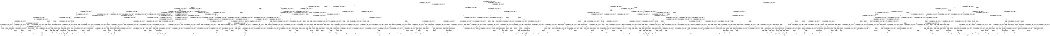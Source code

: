 digraph BCG {
size = "7, 10.5";
center = TRUE;
node [shape = circle];
0 [peripheries = 2];
0 -> 1 [label = "EX !0 !ATOMIC_EXCH_BRANCH (1, +1, TRUE, +0, 2, TRUE) !{0}"];
0 -> 2 [label = "EX !2 !ATOMIC_EXCH_BRANCH (1, +0, TRUE, +0, 1, TRUE) !{0}"];
0 -> 3 [label = "EX !1 !ATOMIC_EXCH_BRANCH (1, +1, TRUE, +0, 3, TRUE) !{0}"];
0 -> 4 [label = "EX !0 !ATOMIC_EXCH_BRANCH (1, +1, TRUE, +0, 2, TRUE) !{0}"];
1 -> 5 [label = "EX !2 !ATOMIC_EXCH_BRANCH (1, +0, TRUE, +0, 1, FALSE) !{0}"];
1 -> 6 [label = "EX !1 !ATOMIC_EXCH_BRANCH (1, +1, TRUE, +0, 3, FALSE) !{0}"];
1 -> 7 [label = "TERMINATE !0"];
2 -> 2 [label = "EX !2 !ATOMIC_EXCH_BRANCH (1, +0, TRUE, +0, 1, TRUE) !{0, 2}"];
2 -> 8 [label = "EX !0 !ATOMIC_EXCH_BRANCH (1, +1, TRUE, +0, 2, TRUE) !{0, 2}"];
2 -> 9 [label = "EX !1 !ATOMIC_EXCH_BRANCH (1, +1, TRUE, +0, 3, TRUE) !{0, 2}"];
2 -> 10 [label = "EX !0 !ATOMIC_EXCH_BRANCH (1, +1, TRUE, +0, 2, TRUE) !{0, 2}"];
3 -> 11 [label = "EX !0 !ATOMIC_EXCH_BRANCH (1, +1, TRUE, +0, 2, FALSE) !{0, 1}"];
3 -> 12 [label = "EX !2 !ATOMIC_EXCH_BRANCH (1, +0, TRUE, +0, 1, FALSE) !{0, 1}"];
3 -> 13 [label = "TERMINATE !1"];
3 -> 14 [label = "EX !0 !ATOMIC_EXCH_BRANCH (1, +1, TRUE, +0, 2, FALSE) !{0, 1}"];
4 -> 15 [label = "EX !2 !ATOMIC_EXCH_BRANCH (1, +0, TRUE, +0, 1, FALSE) !{0}"];
4 -> 16 [label = "EX !1 !ATOMIC_EXCH_BRANCH (1, +1, TRUE, +0, 3, FALSE) !{0}"];
4 -> 17 [label = "TERMINATE !0"];
5 -> 18 [label = "EX !1 !ATOMIC_EXCH_BRANCH (1, +1, TRUE, +0, 3, TRUE) !{0, 2}"];
5 -> 19 [label = "TERMINATE !0"];
5 -> 20 [label = "TERMINATE !2"];
6 -> 21 [label = "EX !1 !ATOMIC_EXCH_BRANCH (1, +0, TRUE, +1, 1, TRUE) !{0, 1}"];
6 -> 22 [label = "EX !2 !ATOMIC_EXCH_BRANCH (1, +0, TRUE, +0, 1, FALSE) !{0, 1}"];
6 -> 23 [label = "TERMINATE !0"];
7 -> 24 [label = "EX !1 !ATOMIC_EXCH_BRANCH (1, +1, TRUE, +0, 3, FALSE) !{1}"];
7 -> 25 [label = "EX !2 !ATOMIC_EXCH_BRANCH (1, +0, TRUE, +0, 1, FALSE) !{1}"];
7 -> 26 [label = "EX !1 !ATOMIC_EXCH_BRANCH (1, +1, TRUE, +0, 3, FALSE) !{1}"];
8 -> 5 [label = "EX !2 !ATOMIC_EXCH_BRANCH (1, +0, TRUE, +0, 1, FALSE) !{0, 2}"];
8 -> 27 [label = "EX !1 !ATOMIC_EXCH_BRANCH (1, +1, TRUE, +0, 3, FALSE) !{0, 2}"];
8 -> 28 [label = "TERMINATE !0"];
9 -> 12 [label = "EX !2 !ATOMIC_EXCH_BRANCH (1, +0, TRUE, +0, 1, FALSE) !{0, 1, 2}"];
9 -> 29 [label = "EX !0 !ATOMIC_EXCH_BRANCH (1, +1, TRUE, +0, 2, FALSE) !{0, 1, 2}"];
9 -> 30 [label = "TERMINATE !1"];
9 -> 31 [label = "EX !0 !ATOMIC_EXCH_BRANCH (1, +1, TRUE, +0, 2, FALSE) !{0, 1, 2}"];
10 -> 32 [label = "EX !2 !ATOMIC_EXCH_BRANCH (1, +0, TRUE, +0, 1, FALSE) !{0, 2}"];
10 -> 33 [label = "EX !2 !ATOMIC_EXCH_BRANCH (1, +0, TRUE, +0, 1, FALSE) !{0, 2}"];
10 -> 34 [label = "EX !1 !ATOMIC_EXCH_BRANCH (1, +1, TRUE, +0, 3, FALSE) !{0, 2}"];
10 -> 35 [label = "TERMINATE !0"];
11 -> 36 [label = "EX !2 !ATOMIC_EXCH_BRANCH (1, +0, TRUE, +0, 1, FALSE) !{0, 1}"];
11 -> 37 [label = "TERMINATE !0"];
11 -> 38 [label = "TERMINATE !1"];
12 -> 18 [label = "EX !0 !ATOMIC_EXCH_BRANCH (1, +1, TRUE, +0, 2, TRUE) !{0, 1, 2}"];
12 -> 39 [label = "TERMINATE !2"];
12 -> 40 [label = "TERMINATE !1"];
12 -> 41 [label = "EX !0 !ATOMIC_EXCH_BRANCH (1, +1, TRUE, +0, 2, TRUE) !{0, 1, 2}"];
13 -> 42 [label = "EX !0 !ATOMIC_EXCH_BRANCH (1, +1, TRUE, +0, 2, FALSE) !{0}"];
13 -> 43 [label = "EX !2 !ATOMIC_EXCH_BRANCH (1, +0, TRUE, +0, 1, FALSE) !{0}"];
13 -> 44 [label = "EX !0 !ATOMIC_EXCH_BRANCH (1, +1, TRUE, +0, 2, FALSE) !{0}"];
14 -> 45 [label = "EX !2 !ATOMIC_EXCH_BRANCH (1, +0, TRUE, +0, 1, FALSE) !{0, 1}"];
14 -> 46 [label = "TERMINATE !0"];
14 -> 47 [label = "TERMINATE !1"];
15 -> 48 [label = "EX !1 !ATOMIC_EXCH_BRANCH (1, +1, TRUE, +0, 3, TRUE) !{0, 2}"];
15 -> 49 [label = "TERMINATE !0"];
15 -> 50 [label = "TERMINATE !2"];
16 -> 51 [label = "EX !1 !ATOMIC_EXCH_BRANCH (1, +0, TRUE, +1, 1, TRUE) !{0, 1}"];
16 -> 52 [label = "EX !2 !ATOMIC_EXCH_BRANCH (1, +0, TRUE, +0, 1, FALSE) !{0, 1}"];
16 -> 53 [label = "TERMINATE !0"];
17 -> 54 [label = "EX !1 !ATOMIC_EXCH_BRANCH (1, +1, TRUE, +0, 3, FALSE) !{1}"];
17 -> 55 [label = "EX !2 !ATOMIC_EXCH_BRANCH (1, +0, TRUE, +0, 1, FALSE) !{1}"];
18 -> 56 [label = "TERMINATE !0"];
18 -> 57 [label = "TERMINATE !2"];
18 -> 58 [label = "TERMINATE !1"];
19 -> 59 [label = "EX !1 !ATOMIC_EXCH_BRANCH (1, +1, TRUE, +0, 3, TRUE) !{1, 2}"];
19 -> 60 [label = "TERMINATE !2"];
19 -> 61 [label = "EX !1 !ATOMIC_EXCH_BRANCH (1, +1, TRUE, +0, 3, TRUE) !{1, 2}"];
20 -> 62 [label = "EX !1 !ATOMIC_EXCH_BRANCH (1, +1, TRUE, +0, 3, TRUE) !{0}"];
20 -> 63 [label = "TERMINATE !0"];
21 -> 64 [label = "EX !1 !ATOMIC_EXCH_BRANCH (1, +1, TRUE, +0, 3, TRUE) !{0, 1}"];
21 -> 65 [label = "EX !2 !ATOMIC_EXCH_BRANCH (1, +0, TRUE, +0, 1, TRUE) !{0, 1}"];
21 -> 66 [label = "TERMINATE !0"];
22 -> 67 [label = "EX !1 !ATOMIC_EXCH_BRANCH (1, +0, TRUE, +1, 1, FALSE) !{0, 1, 2}"];
22 -> 68 [label = "TERMINATE !0"];
22 -> 69 [label = "TERMINATE !2"];
23 -> 70 [label = "EX !1 !ATOMIC_EXCH_BRANCH (1, +0, TRUE, +1, 1, TRUE) !{1}"];
23 -> 71 [label = "EX !2 !ATOMIC_EXCH_BRANCH (1, +0, TRUE, +0, 1, FALSE) !{1}"];
23 -> 72 [label = "EX !1 !ATOMIC_EXCH_BRANCH (1, +0, TRUE, +1, 1, TRUE) !{1}"];
24 -> 70 [label = "EX !1 !ATOMIC_EXCH_BRANCH (1, +0, TRUE, +1, 1, TRUE) !{1}"];
24 -> 71 [label = "EX !2 !ATOMIC_EXCH_BRANCH (1, +0, TRUE, +0, 1, FALSE) !{1}"];
24 -> 72 [label = "EX !1 !ATOMIC_EXCH_BRANCH (1, +0, TRUE, +1, 1, TRUE) !{1}"];
25 -> 59 [label = "EX !1 !ATOMIC_EXCH_BRANCH (1, +1, TRUE, +0, 3, TRUE) !{1, 2}"];
25 -> 60 [label = "TERMINATE !2"];
25 -> 61 [label = "EX !1 !ATOMIC_EXCH_BRANCH (1, +1, TRUE, +0, 3, TRUE) !{1, 2}"];
26 -> 73 [label = "EX !2 !ATOMIC_EXCH_BRANCH (1, +0, TRUE, +0, 1, FALSE) !{1}"];
26 -> 72 [label = "EX !1 !ATOMIC_EXCH_BRANCH (1, +0, TRUE, +1, 1, TRUE) !{1}"];
27 -> 74 [label = "EX !1 !ATOMIC_EXCH_BRANCH (1, +0, TRUE, +1, 1, TRUE) !{0, 1, 2}"];
27 -> 22 [label = "EX !2 !ATOMIC_EXCH_BRANCH (1, +0, TRUE, +0, 1, FALSE) !{0, 1, 2}"];
27 -> 75 [label = "TERMINATE !0"];
28 -> 25 [label = "EX !2 !ATOMIC_EXCH_BRANCH (1, +0, TRUE, +0, 1, FALSE) !{1, 2}"];
28 -> 76 [label = "EX !1 !ATOMIC_EXCH_BRANCH (1, +1, TRUE, +0, 3, FALSE) !{1, 2}"];
28 -> 77 [label = "EX !1 !ATOMIC_EXCH_BRANCH (1, +1, TRUE, +0, 3, FALSE) !{1, 2}"];
29 -> 36 [label = "EX !2 !ATOMIC_EXCH_BRANCH (1, +0, TRUE, +0, 1, FALSE) !{0, 1, 2}"];
29 -> 78 [label = "TERMINATE !0"];
29 -> 79 [label = "TERMINATE !1"];
30 -> 43 [label = "EX !2 !ATOMIC_EXCH_BRANCH (1, +0, TRUE, +0, 1, FALSE) !{0, 2}"];
30 -> 80 [label = "EX !0 !ATOMIC_EXCH_BRANCH (1, +1, TRUE, +0, 2, FALSE) !{0, 2}"];
30 -> 81 [label = "EX !0 !ATOMIC_EXCH_BRANCH (1, +1, TRUE, +0, 2, FALSE) !{0, 2}"];
31 -> 82 [label = "EX !2 !ATOMIC_EXCH_BRANCH (1, +0, TRUE, +0, 1, FALSE) !{0, 1, 2}"];
31 -> 83 [label = "TERMINATE !0"];
31 -> 84 [label = "TERMINATE !1"];
32 -> 85 [label = "EX !1 !ATOMIC_EXCH_BRANCH (1, +1, TRUE, +0, 3, TRUE) !{0, 2}"];
32 -> 86 [label = "TERMINATE !0"];
32 -> 87 [label = "TERMINATE !2"];
33 -> 88 [label = "EX !1 !ATOMIC_EXCH_BRANCH (1, +1, TRUE, +0, 3, TRUE) !{0, 2}"];
33 -> 89 [label = "TERMINATE !0"];
33 -> 90 [label = "TERMINATE !2"];
34 -> 91 [label = "EX !1 !ATOMIC_EXCH_BRANCH (1, +0, TRUE, +1, 1, TRUE) !{0, 1, 2}"];
34 -> 92 [label = "EX !2 !ATOMIC_EXCH_BRANCH (1, +0, TRUE, +0, 1, FALSE) !{0, 1, 2}"];
34 -> 93 [label = "TERMINATE !0"];
35 -> 94 [label = "EX !2 !ATOMIC_EXCH_BRANCH (1, +0, TRUE, +0, 1, FALSE) !{1, 2}"];
35 -> 95 [label = "EX !1 !ATOMIC_EXCH_BRANCH (1, +1, TRUE, +0, 3, FALSE) !{1, 2}"];
36 -> 96 [label = "TERMINATE !0"];
36 -> 97 [label = "TERMINATE !2"];
36 -> 98 [label = "TERMINATE !1"];
37 -> 99 [label = "EX !2 !ATOMIC_EXCH_BRANCH (1, +0, TRUE, +0, 1, FALSE) !{1}"];
37 -> 100 [label = "TERMINATE !1"];
38 -> 101 [label = "EX !2 !ATOMIC_EXCH_BRANCH (1, +0, TRUE, +0, 1, FALSE) !{0}"];
38 -> 102 [label = "TERMINATE !0"];
39 -> 62 [label = "EX !0 !ATOMIC_EXCH_BRANCH (1, +1, TRUE, +0, 2, TRUE) !{0, 1}"];
39 -> 103 [label = "TERMINATE !1"];
39 -> 104 [label = "EX !0 !ATOMIC_EXCH_BRANCH (1, +1, TRUE, +0, 2, TRUE) !{0, 1}"];
40 -> 105 [label = "EX !0 !ATOMIC_EXCH_BRANCH (1, +1, TRUE, +0, 2, TRUE) !{0, 2}"];
40 -> 106 [label = "TERMINATE !2"];
40 -> 107 [label = "EX !0 !ATOMIC_EXCH_BRANCH (1, +1, TRUE, +0, 2, TRUE) !{0, 2}"];
41 -> 108 [label = "TERMINATE !0"];
41 -> 109 [label = "TERMINATE !2"];
41 -> 110 [label = "TERMINATE !1"];
42 -> 101 [label = "EX !2 !ATOMIC_EXCH_BRANCH (1, +0, TRUE, +0, 1, FALSE) !{0}"];
42 -> 102 [label = "TERMINATE !0"];
43 -> 105 [label = "EX !0 !ATOMIC_EXCH_BRANCH (1, +1, TRUE, +0, 2, TRUE) !{0, 2}"];
43 -> 106 [label = "TERMINATE !2"];
43 -> 107 [label = "EX !0 !ATOMIC_EXCH_BRANCH (1, +1, TRUE, +0, 2, TRUE) !{0, 2}"];
44 -> 111 [label = "EX !2 !ATOMIC_EXCH_BRANCH (1, +0, TRUE, +0, 1, FALSE) !{0}"];
44 -> 112 [label = "TERMINATE !0"];
45 -> 113 [label = "TERMINATE !0"];
45 -> 114 [label = "TERMINATE !2"];
45 -> 115 [label = "TERMINATE !1"];
46 -> 116 [label = "EX !2 !ATOMIC_EXCH_BRANCH (1, +0, TRUE, +0, 1, FALSE) !{1}"];
46 -> 117 [label = "TERMINATE !1"];
47 -> 118 [label = "EX !2 !ATOMIC_EXCH_BRANCH (1, +0, TRUE, +0, 1, FALSE) !{0}"];
47 -> 119 [label = "TERMINATE !0"];
48 -> 120 [label = "TERMINATE !0"];
48 -> 121 [label = "TERMINATE !2"];
48 -> 122 [label = "TERMINATE !1"];
49 -> 123 [label = "EX !1 !ATOMIC_EXCH_BRANCH (1, +1, TRUE, +0, 3, TRUE) !{1, 2}"];
49 -> 124 [label = "TERMINATE !2"];
50 -> 125 [label = "EX !1 !ATOMIC_EXCH_BRANCH (1, +1, TRUE, +0, 3, TRUE) !{0}"];
50 -> 126 [label = "TERMINATE !0"];
51 -> 127 [label = "EX !1 !ATOMIC_EXCH_BRANCH (1, +1, TRUE, +0, 3, TRUE) !{0, 1}"];
51 -> 128 [label = "EX !2 !ATOMIC_EXCH_BRANCH (1, +0, TRUE, +0, 1, TRUE) !{0, 1}"];
51 -> 129 [label = "TERMINATE !0"];
52 -> 130 [label = "EX !1 !ATOMIC_EXCH_BRANCH (1, +0, TRUE, +1, 1, FALSE) !{0, 1, 2}"];
52 -> 131 [label = "TERMINATE !0"];
52 -> 132 [label = "TERMINATE !2"];
53 -> 133 [label = "EX !1 !ATOMIC_EXCH_BRANCH (1, +0, TRUE, +1, 1, TRUE) !{1}"];
53 -> 134 [label = "EX !2 !ATOMIC_EXCH_BRANCH (1, +0, TRUE, +0, 1, FALSE) !{1}"];
54 -> 133 [label = "EX !1 !ATOMIC_EXCH_BRANCH (1, +0, TRUE, +1, 1, TRUE) !{1}"];
54 -> 134 [label = "EX !2 !ATOMIC_EXCH_BRANCH (1, +0, TRUE, +0, 1, FALSE) !{1}"];
55 -> 123 [label = "EX !1 !ATOMIC_EXCH_BRANCH (1, +1, TRUE, +0, 3, TRUE) !{1, 2}"];
55 -> 124 [label = "TERMINATE !2"];
56 -> 135 [label = "TERMINATE !2"];
56 -> 136 [label = "TERMINATE !1"];
57 -> 137 [label = "TERMINATE !0"];
57 -> 138 [label = "TERMINATE !1"];
58 -> 139 [label = "TERMINATE !0"];
58 -> 140 [label = "TERMINATE !2"];
59 -> 135 [label = "TERMINATE !2"];
59 -> 136 [label = "TERMINATE !1"];
60 -> 141 [label = "EX !1 !ATOMIC_EXCH_BRANCH (1, +1, TRUE, +0, 3, TRUE) !{1}"];
60 -> 142 [label = "EX !1 !ATOMIC_EXCH_BRANCH (1, +1, TRUE, +0, 3, TRUE) !{1}"];
61 -> 143 [label = "TERMINATE !2"];
61 -> 144 [label = "TERMINATE !1"];
62 -> 137 [label = "TERMINATE !0"];
62 -> 138 [label = "TERMINATE !1"];
63 -> 141 [label = "EX !1 !ATOMIC_EXCH_BRANCH (1, +1, TRUE, +0, 3, TRUE) !{1}"];
63 -> 142 [label = "EX !1 !ATOMIC_EXCH_BRANCH (1, +1, TRUE, +0, 3, TRUE) !{1}"];
64 -> 36 [label = "EX !2 !ATOMIC_EXCH_BRANCH (1, +0, TRUE, +0, 1, FALSE) !{0, 1}"];
64 -> 37 [label = "TERMINATE !0"];
64 -> 38 [label = "TERMINATE !1"];
65 -> 145 [label = "EX !1 !ATOMIC_EXCH_BRANCH (1, +1, TRUE, +0, 3, TRUE) !{0, 1, 2}"];
65 -> 65 [label = "EX !2 !ATOMIC_EXCH_BRANCH (1, +0, TRUE, +0, 1, TRUE) !{0, 1, 2}"];
65 -> 146 [label = "TERMINATE !0"];
66 -> 147 [label = "EX !1 !ATOMIC_EXCH_BRANCH (1, +1, TRUE, +0, 3, TRUE) !{1}"];
66 -> 148 [label = "EX !2 !ATOMIC_EXCH_BRANCH (1, +0, TRUE, +0, 1, TRUE) !{1}"];
66 -> 149 [label = "EX !1 !ATOMIC_EXCH_BRANCH (1, +1, TRUE, +0, 3, TRUE) !{1}"];
67 -> 96 [label = "TERMINATE !0"];
67 -> 97 [label = "TERMINATE !2"];
67 -> 98 [label = "TERMINATE !1"];
68 -> 150 [label = "EX !1 !ATOMIC_EXCH_BRANCH (1, +0, TRUE, +1, 1, FALSE) !{1, 2}"];
68 -> 151 [label = "TERMINATE !2"];
68 -> 152 [label = "EX !1 !ATOMIC_EXCH_BRANCH (1, +0, TRUE, +1, 1, FALSE) !{1, 2}"];
69 -> 153 [label = "EX !1 !ATOMIC_EXCH_BRANCH (1, +0, TRUE, +1, 1, FALSE) !{0, 1}"];
69 -> 154 [label = "TERMINATE !0"];
70 -> 147 [label = "EX !1 !ATOMIC_EXCH_BRANCH (1, +1, TRUE, +0, 3, TRUE) !{1}"];
70 -> 148 [label = "EX !2 !ATOMIC_EXCH_BRANCH (1, +0, TRUE, +0, 1, TRUE) !{1}"];
70 -> 149 [label = "EX !1 !ATOMIC_EXCH_BRANCH (1, +1, TRUE, +0, 3, TRUE) !{1}"];
71 -> 150 [label = "EX !1 !ATOMIC_EXCH_BRANCH (1, +0, TRUE, +1, 1, FALSE) !{1, 2}"];
71 -> 151 [label = "TERMINATE !2"];
71 -> 152 [label = "EX !1 !ATOMIC_EXCH_BRANCH (1, +0, TRUE, +1, 1, FALSE) !{1, 2}"];
72 -> 155 [label = "EX !2 !ATOMIC_EXCH_BRANCH (1, +0, TRUE, +0, 1, TRUE) !{1}"];
72 -> 149 [label = "EX !1 !ATOMIC_EXCH_BRANCH (1, +1, TRUE, +0, 3, TRUE) !{1}"];
73 -> 156 [label = "EX !1 !ATOMIC_EXCH_BRANCH (1, +0, TRUE, +1, 1, FALSE) !{1, 2}"];
73 -> 157 [label = "TERMINATE !2"];
74 -> 145 [label = "EX !1 !ATOMIC_EXCH_BRANCH (1, +1, TRUE, +0, 3, TRUE) !{0, 1, 2}"];
74 -> 65 [label = "EX !2 !ATOMIC_EXCH_BRANCH (1, +0, TRUE, +0, 1, TRUE) !{0, 1, 2}"];
74 -> 146 [label = "TERMINATE !0"];
75 -> 158 [label = "EX !1 !ATOMIC_EXCH_BRANCH (1, +0, TRUE, +1, 1, TRUE) !{1, 2}"];
75 -> 71 [label = "EX !2 !ATOMIC_EXCH_BRANCH (1, +0, TRUE, +0, 1, FALSE) !{1, 2}"];
75 -> 159 [label = "EX !1 !ATOMIC_EXCH_BRANCH (1, +0, TRUE, +1, 1, TRUE) !{1, 2}"];
76 -> 158 [label = "EX !1 !ATOMIC_EXCH_BRANCH (1, +0, TRUE, +1, 1, TRUE) !{1, 2}"];
76 -> 71 [label = "EX !2 !ATOMIC_EXCH_BRANCH (1, +0, TRUE, +0, 1, FALSE) !{1, 2}"];
76 -> 159 [label = "EX !1 !ATOMIC_EXCH_BRANCH (1, +0, TRUE, +1, 1, TRUE) !{1, 2}"];
77 -> 160 [label = "EX !2 !ATOMIC_EXCH_BRANCH (1, +0, TRUE, +0, 1, FALSE) !{1, 2}"];
77 -> 159 [label = "EX !1 !ATOMIC_EXCH_BRANCH (1, +0, TRUE, +1, 1, TRUE) !{1, 2}"];
77 -> 161 [label = "EX !2 !ATOMIC_EXCH_BRANCH (1, +0, TRUE, +0, 1, FALSE) !{1, 2}"];
78 -> 99 [label = "EX !2 !ATOMIC_EXCH_BRANCH (1, +0, TRUE, +0, 1, FALSE) !{1, 2}"];
78 -> 162 [label = "TERMINATE !1"];
79 -> 101 [label = "EX !2 !ATOMIC_EXCH_BRANCH (1, +0, TRUE, +0, 1, FALSE) !{0, 2}"];
79 -> 163 [label = "TERMINATE !0"];
80 -> 101 [label = "EX !2 !ATOMIC_EXCH_BRANCH (1, +0, TRUE, +0, 1, FALSE) !{0, 2}"];
80 -> 163 [label = "TERMINATE !0"];
81 -> 164 [label = "EX !2 !ATOMIC_EXCH_BRANCH (1, +0, TRUE, +0, 1, FALSE) !{0, 2}"];
81 -> 165 [label = "EX !2 !ATOMIC_EXCH_BRANCH (1, +0, TRUE, +0, 1, FALSE) !{0, 2}"];
81 -> 166 [label = "TERMINATE !0"];
82 -> 167 [label = "TERMINATE !0"];
82 -> 168 [label = "TERMINATE !2"];
82 -> 169 [label = "TERMINATE !1"];
83 -> 170 [label = "EX !2 !ATOMIC_EXCH_BRANCH (1, +0, TRUE, +0, 1, FALSE) !{1, 2}"];
83 -> 171 [label = "TERMINATE !1"];
84 -> 172 [label = "EX !2 !ATOMIC_EXCH_BRANCH (1, +0, TRUE, +0, 1, FALSE) !{0, 2}"];
84 -> 173 [label = "TERMINATE !0"];
85 -> 174 [label = "TERMINATE !0"];
85 -> 175 [label = "TERMINATE !2"];
85 -> 176 [label = "TERMINATE !1"];
86 -> 177 [label = "EX !1 !ATOMIC_EXCH_BRANCH (1, +1, TRUE, +0, 3, TRUE) !{1, 2}"];
86 -> 178 [label = "TERMINATE !2"];
87 -> 179 [label = "EX !1 !ATOMIC_EXCH_BRANCH (1, +1, TRUE, +0, 3, TRUE) !{0}"];
87 -> 180 [label = "TERMINATE !0"];
88 -> 181 [label = "TERMINATE !0"];
88 -> 182 [label = "TERMINATE !2"];
88 -> 183 [label = "TERMINATE !1"];
89 -> 184 [label = "EX !1 !ATOMIC_EXCH_BRANCH (1, +1, TRUE, +0, 3, TRUE) !{1, 2}"];
89 -> 185 [label = "TERMINATE !2"];
90 -> 186 [label = "EX !1 !ATOMIC_EXCH_BRANCH (1, +1, TRUE, +0, 3, TRUE) !{0}"];
90 -> 187 [label = "TERMINATE !0"];
91 -> 188 [label = "EX !1 !ATOMIC_EXCH_BRANCH (1, +1, TRUE, +0, 3, TRUE) !{0, 1, 2}"];
91 -> 189 [label = "EX !2 !ATOMIC_EXCH_BRANCH (1, +0, TRUE, +0, 1, TRUE) !{0, 1, 2}"];
91 -> 190 [label = "TERMINATE !0"];
92 -> 191 [label = "EX !1 !ATOMIC_EXCH_BRANCH (1, +0, TRUE, +1, 1, FALSE) !{0, 1, 2}"];
92 -> 192 [label = "TERMINATE !0"];
92 -> 193 [label = "TERMINATE !2"];
93 -> 194 [label = "EX !1 !ATOMIC_EXCH_BRANCH (1, +0, TRUE, +1, 1, TRUE) !{1, 2}"];
93 -> 195 [label = "EX !2 !ATOMIC_EXCH_BRANCH (1, +0, TRUE, +0, 1, FALSE) !{1, 2}"];
94 -> 184 [label = "EX !1 !ATOMIC_EXCH_BRANCH (1, +1, TRUE, +0, 3, TRUE) !{1, 2}"];
94 -> 185 [label = "TERMINATE !2"];
95 -> 194 [label = "EX !1 !ATOMIC_EXCH_BRANCH (1, +0, TRUE, +1, 1, TRUE) !{1, 2}"];
95 -> 195 [label = "EX !2 !ATOMIC_EXCH_BRANCH (1, +0, TRUE, +0, 1, FALSE) !{1, 2}"];
96 -> 196 [label = "TERMINATE !2"];
96 -> 197 [label = "TERMINATE !1"];
97 -> 198 [label = "TERMINATE !0"];
97 -> 199 [label = "TERMINATE !1"];
98 -> 200 [label = "TERMINATE !0"];
98 -> 201 [label = "TERMINATE !2"];
99 -> 196 [label = "TERMINATE !2"];
99 -> 197 [label = "TERMINATE !1"];
100 -> 202 [label = "EX !2 !ATOMIC_EXCH_BRANCH (1, +0, TRUE, +0, 1, FALSE) !{2}"];
100 -> 203 [label = "EX !2 !ATOMIC_EXCH_BRANCH (1, +0, TRUE, +0, 1, FALSE) !{2}"];
101 -> 200 [label = "TERMINATE !0"];
101 -> 201 [label = "TERMINATE !2"];
102 -> 204 [label = "EX !2 !ATOMIC_EXCH_BRANCH (1, +0, TRUE, +0, 1, FALSE) !{1, 2}"];
103 -> 205 [label = "EX !0 !ATOMIC_EXCH_BRANCH (1, +1, TRUE, +0, 2, TRUE) !{0}"];
103 -> 206 [label = "EX !0 !ATOMIC_EXCH_BRANCH (1, +1, TRUE, +0, 2, TRUE) !{0}"];
104 -> 207 [label = "TERMINATE !0"];
104 -> 208 [label = "TERMINATE !1"];
105 -> 139 [label = "TERMINATE !0"];
105 -> 140 [label = "TERMINATE !2"];
106 -> 205 [label = "EX !0 !ATOMIC_EXCH_BRANCH (1, +1, TRUE, +0, 2, TRUE) !{0}"];
106 -> 206 [label = "EX !0 !ATOMIC_EXCH_BRANCH (1, +1, TRUE, +0, 2, TRUE) !{0}"];
107 -> 209 [label = "TERMINATE !0"];
107 -> 210 [label = "TERMINATE !2"];
108 -> 211 [label = "TERMINATE !2"];
108 -> 212 [label = "TERMINATE !1"];
109 -> 213 [label = "TERMINATE !0"];
109 -> 214 [label = "TERMINATE !1"];
110 -> 215 [label = "TERMINATE !0"];
110 -> 216 [label = "TERMINATE !2"];
111 -> 217 [label = "TERMINATE !0"];
111 -> 218 [label = "TERMINATE !2"];
112 -> 219 [label = "EX !2 !ATOMIC_EXCH_BRANCH (1, +0, TRUE, +0, 1, FALSE) !{1, 2}"];
113 -> 220 [label = "TERMINATE !2"];
113 -> 221 [label = "TERMINATE !1"];
114 -> 222 [label = "TERMINATE !0"];
114 -> 223 [label = "TERMINATE !1"];
115 -> 224 [label = "TERMINATE !0"];
115 -> 225 [label = "TERMINATE !2"];
116 -> 220 [label = "TERMINATE !2"];
116 -> 221 [label = "TERMINATE !1"];
117 -> 226 [label = "EX !2 !ATOMIC_EXCH_BRANCH (1, +0, TRUE, +0, 1, FALSE) !{2}"];
118 -> 224 [label = "TERMINATE !0"];
118 -> 225 [label = "TERMINATE !2"];
119 -> 227 [label = "EX !2 !ATOMIC_EXCH_BRANCH (1, +0, TRUE, +0, 1, FALSE) !{1, 2}"];
120 -> 228 [label = "TERMINATE !2"];
120 -> 229 [label = "TERMINATE !1"];
121 -> 230 [label = "TERMINATE !0"];
121 -> 231 [label = "TERMINATE !1"];
122 -> 232 [label = "TERMINATE !0"];
122 -> 233 [label = "TERMINATE !2"];
123 -> 228 [label = "TERMINATE !2"];
123 -> 229 [label = "TERMINATE !1"];
124 -> 234 [label = "EX !1 !ATOMIC_EXCH_BRANCH (1, +1, TRUE, +0, 3, TRUE) !{1}"];
125 -> 230 [label = "TERMINATE !0"];
125 -> 231 [label = "TERMINATE !1"];
126 -> 234 [label = "EX !1 !ATOMIC_EXCH_BRANCH (1, +1, TRUE, +0, 3, TRUE) !{1}"];
127 -> 235 [label = "EX !2 !ATOMIC_EXCH_BRANCH (1, +0, TRUE, +0, 1, FALSE) !{0, 1}"];
127 -> 236 [label = "TERMINATE !0"];
127 -> 237 [label = "TERMINATE !1"];
128 -> 238 [label = "EX !1 !ATOMIC_EXCH_BRANCH (1, +1, TRUE, +0, 3, TRUE) !{0, 1, 2}"];
128 -> 128 [label = "EX !2 !ATOMIC_EXCH_BRANCH (1, +0, TRUE, +0, 1, TRUE) !{0, 1, 2}"];
128 -> 239 [label = "TERMINATE !0"];
129 -> 240 [label = "EX !1 !ATOMIC_EXCH_BRANCH (1, +1, TRUE, +0, 3, TRUE) !{1}"];
129 -> 241 [label = "EX !2 !ATOMIC_EXCH_BRANCH (1, +0, TRUE, +0, 1, TRUE) !{1}"];
130 -> 242 [label = "TERMINATE !0"];
130 -> 243 [label = "TERMINATE !2"];
130 -> 244 [label = "TERMINATE !1"];
131 -> 245 [label = "EX !1 !ATOMIC_EXCH_BRANCH (1, +0, TRUE, +1, 1, FALSE) !{1, 2}"];
131 -> 246 [label = "TERMINATE !2"];
132 -> 247 [label = "EX !1 !ATOMIC_EXCH_BRANCH (1, +0, TRUE, +1, 1, FALSE) !{0, 1}"];
132 -> 248 [label = "TERMINATE !0"];
133 -> 240 [label = "EX !1 !ATOMIC_EXCH_BRANCH (1, +1, TRUE, +0, 3, TRUE) !{1}"];
133 -> 241 [label = "EX !2 !ATOMIC_EXCH_BRANCH (1, +0, TRUE, +0, 1, TRUE) !{1}"];
134 -> 245 [label = "EX !1 !ATOMIC_EXCH_BRANCH (1, +0, TRUE, +1, 1, FALSE) !{1, 2}"];
134 -> 246 [label = "TERMINATE !2"];
135 -> 249 [label = "TERMINATE !1"];
136 -> 250 [label = "TERMINATE !2"];
137 -> 249 [label = "TERMINATE !1"];
138 -> 251 [label = "TERMINATE !0"];
139 -> 252 [label = "TERMINATE !2"];
140 -> 251 [label = "TERMINATE !0"];
141 -> 249 [label = "TERMINATE !1"];
142 -> 253 [label = "TERMINATE !1"];
143 -> 254 [label = "TERMINATE !1"];
144 -> 255 [label = "TERMINATE !2"];
145 -> 36 [label = "EX !2 !ATOMIC_EXCH_BRANCH (1, +0, TRUE, +0, 1, FALSE) !{0, 1, 2}"];
145 -> 78 [label = "TERMINATE !0"];
145 -> 79 [label = "TERMINATE !1"];
146 -> 256 [label = "EX !1 !ATOMIC_EXCH_BRANCH (1, +1, TRUE, +0, 3, TRUE) !{1, 2}"];
146 -> 148 [label = "EX !2 !ATOMIC_EXCH_BRANCH (1, +0, TRUE, +0, 1, TRUE) !{1, 2}"];
146 -> 257 [label = "EX !1 !ATOMIC_EXCH_BRANCH (1, +1, TRUE, +0, 3, TRUE) !{1, 2}"];
147 -> 99 [label = "EX !2 !ATOMIC_EXCH_BRANCH (1, +0, TRUE, +0, 1, FALSE) !{1}"];
147 -> 100 [label = "TERMINATE !1"];
148 -> 256 [label = "EX !1 !ATOMIC_EXCH_BRANCH (1, +1, TRUE, +0, 3, TRUE) !{1, 2}"];
148 -> 148 [label = "EX !2 !ATOMIC_EXCH_BRANCH (1, +0, TRUE, +0, 1, TRUE) !{1, 2}"];
148 -> 257 [label = "EX !1 !ATOMIC_EXCH_BRANCH (1, +1, TRUE, +0, 3, TRUE) !{1, 2}"];
149 -> 258 [label = "EX !2 !ATOMIC_EXCH_BRANCH (1, +0, TRUE, +0, 1, FALSE) !{1}"];
149 -> 259 [label = "TERMINATE !1"];
150 -> 196 [label = "TERMINATE !2"];
150 -> 197 [label = "TERMINATE !1"];
151 -> 260 [label = "EX !1 !ATOMIC_EXCH_BRANCH (1, +0, TRUE, +1, 1, FALSE) !{1}"];
151 -> 261 [label = "EX !1 !ATOMIC_EXCH_BRANCH (1, +0, TRUE, +1, 1, FALSE) !{1}"];
152 -> 262 [label = "TERMINATE !2"];
152 -> 263 [label = "TERMINATE !1"];
153 -> 198 [label = "TERMINATE !0"];
153 -> 199 [label = "TERMINATE !1"];
154 -> 260 [label = "EX !1 !ATOMIC_EXCH_BRANCH (1, +0, TRUE, +1, 1, FALSE) !{1}"];
154 -> 261 [label = "EX !1 !ATOMIC_EXCH_BRANCH (1, +0, TRUE, +1, 1, FALSE) !{1}"];
155 -> 264 [label = "EX !1 !ATOMIC_EXCH_BRANCH (1, +1, TRUE, +0, 3, TRUE) !{1, 2}"];
155 -> 155 [label = "EX !2 !ATOMIC_EXCH_BRANCH (1, +0, TRUE, +0, 1, TRUE) !{1, 2}"];
156 -> 265 [label = "TERMINATE !2"];
156 -> 266 [label = "TERMINATE !1"];
157 -> 261 [label = "EX !1 !ATOMIC_EXCH_BRANCH (1, +0, TRUE, +1, 1, FALSE) !{1}"];
158 -> 256 [label = "EX !1 !ATOMIC_EXCH_BRANCH (1, +1, TRUE, +0, 3, TRUE) !{1, 2}"];
158 -> 148 [label = "EX !2 !ATOMIC_EXCH_BRANCH (1, +0, TRUE, +0, 1, TRUE) !{1, 2}"];
158 -> 257 [label = "EX !1 !ATOMIC_EXCH_BRANCH (1, +1, TRUE, +0, 3, TRUE) !{1, 2}"];
159 -> 267 [label = "EX !2 !ATOMIC_EXCH_BRANCH (1, +0, TRUE, +0, 1, TRUE) !{1, 2}"];
159 -> 257 [label = "EX !1 !ATOMIC_EXCH_BRANCH (1, +1, TRUE, +0, 3, TRUE) !{1, 2}"];
159 -> 268 [label = "EX !2 !ATOMIC_EXCH_BRANCH (1, +0, TRUE, +0, 1, TRUE) !{1, 2}"];
160 -> 269 [label = "EX !1 !ATOMIC_EXCH_BRANCH (1, +0, TRUE, +1, 1, FALSE) !{1, 2}"];
160 -> 270 [label = "TERMINATE !2"];
160 -> 152 [label = "EX !1 !ATOMIC_EXCH_BRANCH (1, +0, TRUE, +1, 1, FALSE) !{1, 2}"];
161 -> 152 [label = "EX !1 !ATOMIC_EXCH_BRANCH (1, +0, TRUE, +1, 1, FALSE) !{1, 2}"];
161 -> 271 [label = "TERMINATE !2"];
162 -> 202 [label = "EX !2 !ATOMIC_EXCH_BRANCH (1, +0, TRUE, +0, 1, FALSE) !{2}"];
162 -> 203 [label = "EX !2 !ATOMIC_EXCH_BRANCH (1, +0, TRUE, +0, 1, FALSE) !{2}"];
163 -> 204 [label = "EX !2 !ATOMIC_EXCH_BRANCH (1, +0, TRUE, +0, 1, FALSE) !{1, 2}"];
164 -> 272 [label = "TERMINATE !0"];
164 -> 273 [label = "TERMINATE !2"];
165 -> 274 [label = "TERMINATE !0"];
165 -> 275 [label = "TERMINATE !2"];
166 -> 276 [label = "EX !2 !ATOMIC_EXCH_BRANCH (1, +0, TRUE, +0, 1, FALSE) !{1, 2}"];
167 -> 277 [label = "TERMINATE !2"];
167 -> 278 [label = "TERMINATE !1"];
168 -> 279 [label = "TERMINATE !0"];
168 -> 280 [label = "TERMINATE !1"];
169 -> 281 [label = "TERMINATE !0"];
169 -> 282 [label = "TERMINATE !2"];
170 -> 277 [label = "TERMINATE !2"];
170 -> 278 [label = "TERMINATE !1"];
171 -> 283 [label = "EX !2 !ATOMIC_EXCH_BRANCH (1, +0, TRUE, +0, 1, FALSE) !{2}"];
172 -> 281 [label = "TERMINATE !0"];
172 -> 282 [label = "TERMINATE !2"];
173 -> 284 [label = "EX !2 !ATOMIC_EXCH_BRANCH (1, +0, TRUE, +0, 1, FALSE) !{1, 2}"];
174 -> 285 [label = "TERMINATE !2"];
174 -> 286 [label = "TERMINATE !1"];
175 -> 287 [label = "TERMINATE !0"];
175 -> 288 [label = "TERMINATE !1"];
176 -> 289 [label = "TERMINATE !0"];
176 -> 290 [label = "TERMINATE !2"];
177 -> 285 [label = "TERMINATE !2"];
177 -> 286 [label = "TERMINATE !1"];
178 -> 291 [label = "EX !1 !ATOMIC_EXCH_BRANCH (1, +1, TRUE, +0, 3, TRUE) !{1}"];
179 -> 287 [label = "TERMINATE !0"];
179 -> 288 [label = "TERMINATE !1"];
180 -> 291 [label = "EX !1 !ATOMIC_EXCH_BRANCH (1, +1, TRUE, +0, 3, TRUE) !{1}"];
181 -> 292 [label = "TERMINATE !2"];
181 -> 293 [label = "TERMINATE !1"];
182 -> 294 [label = "TERMINATE !0"];
182 -> 295 [label = "TERMINATE !1"];
183 -> 209 [label = "TERMINATE !0"];
183 -> 210 [label = "TERMINATE !2"];
184 -> 292 [label = "TERMINATE !2"];
184 -> 293 [label = "TERMINATE !1"];
185 -> 296 [label = "EX !1 !ATOMIC_EXCH_BRANCH (1, +1, TRUE, +0, 3, TRUE) !{1}"];
186 -> 294 [label = "TERMINATE !0"];
186 -> 295 [label = "TERMINATE !1"];
187 -> 296 [label = "EX !1 !ATOMIC_EXCH_BRANCH (1, +1, TRUE, +0, 3, TRUE) !{1}"];
188 -> 297 [label = "EX !2 !ATOMIC_EXCH_BRANCH (1, +0, TRUE, +0, 1, FALSE) !{0, 1, 2}"];
188 -> 298 [label = "TERMINATE !0"];
188 -> 299 [label = "TERMINATE !1"];
189 -> 188 [label = "EX !1 !ATOMIC_EXCH_BRANCH (1, +1, TRUE, +0, 3, TRUE) !{0, 1, 2}"];
189 -> 189 [label = "EX !2 !ATOMIC_EXCH_BRANCH (1, +0, TRUE, +0, 1, TRUE) !{0, 1, 2}"];
189 -> 190 [label = "TERMINATE !0"];
190 -> 300 [label = "EX !1 !ATOMIC_EXCH_BRANCH (1, +1, TRUE, +0, 3, TRUE) !{1, 2}"];
190 -> 301 [label = "EX !2 !ATOMIC_EXCH_BRANCH (1, +0, TRUE, +0, 1, TRUE) !{1, 2}"];
191 -> 302 [label = "TERMINATE !0"];
191 -> 303 [label = "TERMINATE !2"];
191 -> 304 [label = "TERMINATE !1"];
192 -> 305 [label = "EX !1 !ATOMIC_EXCH_BRANCH (1, +0, TRUE, +1, 1, FALSE) !{1, 2}"];
192 -> 306 [label = "TERMINATE !2"];
193 -> 307 [label = "EX !1 !ATOMIC_EXCH_BRANCH (1, +0, TRUE, +1, 1, FALSE) !{0, 1}"];
193 -> 308 [label = "TERMINATE !0"];
194 -> 300 [label = "EX !1 !ATOMIC_EXCH_BRANCH (1, +1, TRUE, +0, 3, TRUE) !{1, 2}"];
194 -> 301 [label = "EX !2 !ATOMIC_EXCH_BRANCH (1, +0, TRUE, +0, 1, TRUE) !{1, 2}"];
195 -> 305 [label = "EX !1 !ATOMIC_EXCH_BRANCH (1, +0, TRUE, +1, 1, FALSE) !{1, 2}"];
195 -> 306 [label = "TERMINATE !2"];
196 -> 309 [label = "TERMINATE !1"];
197 -> 310 [label = "TERMINATE !2"];
198 -> 309 [label = "TERMINATE !1"];
199 -> 311 [label = "TERMINATE !0"];
200 -> 312 [label = "TERMINATE !2"];
201 -> 311 [label = "TERMINATE !0"];
202 -> 310 [label = "TERMINATE !2"];
203 -> 313 [label = "TERMINATE !2"];
204 -> 312 [label = "TERMINATE !2"];
205 -> 251 [label = "TERMINATE !0"];
206 -> 314 [label = "TERMINATE !0"];
207 -> 315 [label = "TERMINATE !1"];
208 -> 316 [label = "TERMINATE !0"];
209 -> 317 [label = "TERMINATE !2"];
210 -> 318 [label = "TERMINATE !0"];
211 -> 319 [label = "TERMINATE !1"];
212 -> 320 [label = "TERMINATE !2"];
213 -> 319 [label = "TERMINATE !1"];
214 -> 321 [label = "TERMINATE !0"];
215 -> 322 [label = "TERMINATE !2"];
216 -> 321 [label = "TERMINATE !0"];
217 -> 323 [label = "TERMINATE !2"];
218 -> 324 [label = "TERMINATE !0"];
219 -> 323 [label = "TERMINATE !2"];
220 -> 325 [label = "TERMINATE !1"];
221 -> 326 [label = "TERMINATE !2"];
222 -> 325 [label = "TERMINATE !1"];
223 -> 327 [label = "TERMINATE !0"];
224 -> 328 [label = "TERMINATE !2"];
225 -> 327 [label = "TERMINATE !0"];
226 -> 326 [label = "TERMINATE !2"];
227 -> 328 [label = "TERMINATE !2"];
228 -> 329 [label = "TERMINATE !1"];
229 -> 330 [label = "TERMINATE !2"];
230 -> 329 [label = "TERMINATE !1"];
231 -> 314 [label = "TERMINATE !0"];
232 -> 331 [label = "TERMINATE !2"];
233 -> 314 [label = "TERMINATE !0"];
234 -> 329 [label = "TERMINATE !1"];
235 -> 242 [label = "TERMINATE !0"];
235 -> 243 [label = "TERMINATE !2"];
235 -> 244 [label = "TERMINATE !1"];
236 -> 332 [label = "EX !2 !ATOMIC_EXCH_BRANCH (1, +0, TRUE, +0, 1, FALSE) !{1}"];
236 -> 333 [label = "TERMINATE !1"];
237 -> 111 [label = "EX !2 !ATOMIC_EXCH_BRANCH (1, +0, TRUE, +0, 1, FALSE) !{0}"];
237 -> 112 [label = "TERMINATE !0"];
238 -> 235 [label = "EX !2 !ATOMIC_EXCH_BRANCH (1, +0, TRUE, +0, 1, FALSE) !{0, 1, 2}"];
238 -> 334 [label = "TERMINATE !0"];
238 -> 335 [label = "TERMINATE !1"];
239 -> 336 [label = "EX !1 !ATOMIC_EXCH_BRANCH (1, +1, TRUE, +0, 3, TRUE) !{1, 2}"];
239 -> 241 [label = "EX !2 !ATOMIC_EXCH_BRANCH (1, +0, TRUE, +0, 1, TRUE) !{1, 2}"];
240 -> 332 [label = "EX !2 !ATOMIC_EXCH_BRANCH (1, +0, TRUE, +0, 1, FALSE) !{1}"];
240 -> 333 [label = "TERMINATE !1"];
241 -> 336 [label = "EX !1 !ATOMIC_EXCH_BRANCH (1, +1, TRUE, +0, 3, TRUE) !{1, 2}"];
241 -> 241 [label = "EX !2 !ATOMIC_EXCH_BRANCH (1, +0, TRUE, +0, 1, TRUE) !{1, 2}"];
242 -> 337 [label = "TERMINATE !2"];
242 -> 338 [label = "TERMINATE !1"];
243 -> 339 [label = "TERMINATE !0"];
243 -> 340 [label = "TERMINATE !1"];
244 -> 217 [label = "TERMINATE !0"];
244 -> 218 [label = "TERMINATE !2"];
245 -> 337 [label = "TERMINATE !2"];
245 -> 338 [label = "TERMINATE !1"];
246 -> 341 [label = "EX !1 !ATOMIC_EXCH_BRANCH (1, +0, TRUE, +1, 1, FALSE) !{1}"];
247 -> 339 [label = "TERMINATE !0"];
247 -> 340 [label = "TERMINATE !1"];
248 -> 341 [label = "EX !1 !ATOMIC_EXCH_BRANCH (1, +0, TRUE, +1, 1, FALSE) !{1}"];
249 -> 342 [label = "exit"];
250 -> 342 [label = "exit"];
251 -> 342 [label = "exit"];
252 -> 342 [label = "exit"];
253 -> 343 [label = "exit"];
254 -> 344 [label = "exit"];
255 -> 344 [label = "exit"];
256 -> 99 [label = "EX !2 !ATOMIC_EXCH_BRANCH (1, +0, TRUE, +0, 1, FALSE) !{1, 2}"];
256 -> 162 [label = "TERMINATE !1"];
257 -> 345 [label = "EX !2 !ATOMIC_EXCH_BRANCH (1, +0, TRUE, +0, 1, FALSE) !{1, 2}"];
257 -> 346 [label = "EX !2 !ATOMIC_EXCH_BRANCH (1, +0, TRUE, +0, 1, FALSE) !{1, 2}"];
257 -> 347 [label = "TERMINATE !1"];
258 -> 265 [label = "TERMINATE !2"];
258 -> 266 [label = "TERMINATE !1"];
259 -> 348 [label = "EX !2 !ATOMIC_EXCH_BRANCH (1, +0, TRUE, +0, 1, FALSE) !{2}"];
260 -> 309 [label = "TERMINATE !1"];
261 -> 349 [label = "TERMINATE !1"];
262 -> 350 [label = "TERMINATE !1"];
263 -> 351 [label = "TERMINATE !2"];
264 -> 258 [label = "EX !2 !ATOMIC_EXCH_BRANCH (1, +0, TRUE, +0, 1, FALSE) !{1, 2}"];
264 -> 352 [label = "TERMINATE !1"];
265 -> 349 [label = "TERMINATE !1"];
266 -> 353 [label = "TERMINATE !2"];
267 -> 354 [label = "EX !1 !ATOMIC_EXCH_BRANCH (1, +1, TRUE, +0, 3, TRUE) !{1, 2}"];
267 -> 267 [label = "EX !2 !ATOMIC_EXCH_BRANCH (1, +0, TRUE, +0, 1, TRUE) !{1, 2}"];
267 -> 257 [label = "EX !1 !ATOMIC_EXCH_BRANCH (1, +1, TRUE, +0, 3, TRUE) !{1, 2}"];
268 -> 267 [label = "EX !2 !ATOMIC_EXCH_BRANCH (1, +0, TRUE, +0, 1, TRUE) !{1, 2}"];
268 -> 257 [label = "EX !1 !ATOMIC_EXCH_BRANCH (1, +1, TRUE, +0, 3, TRUE) !{1, 2}"];
268 -> 268 [label = "EX !2 !ATOMIC_EXCH_BRANCH (1, +0, TRUE, +0, 1, TRUE) !{1, 2}"];
269 -> 355 [label = "TERMINATE !2"];
269 -> 356 [label = "TERMINATE !1"];
270 -> 357 [label = "EX !1 !ATOMIC_EXCH_BRANCH (1, +0, TRUE, +1, 1, FALSE) !{1}"];
271 -> 358 [label = "EX !1 !ATOMIC_EXCH_BRANCH (1, +0, TRUE, +1, 1, FALSE) !{1}"];
272 -> 359 [label = "TERMINATE !2"];
273 -> 360 [label = "TERMINATE !0"];
274 -> 361 [label = "TERMINATE !2"];
275 -> 362 [label = "TERMINATE !0"];
276 -> 361 [label = "TERMINATE !2"];
277 -> 363 [label = "TERMINATE !1"];
278 -> 364 [label = "TERMINATE !2"];
279 -> 363 [label = "TERMINATE !1"];
280 -> 365 [label = "TERMINATE !0"];
281 -> 366 [label = "TERMINATE !2"];
282 -> 365 [label = "TERMINATE !0"];
283 -> 364 [label = "TERMINATE !2"];
284 -> 366 [label = "TERMINATE !2"];
285 -> 367 [label = "TERMINATE !1"];
286 -> 368 [label = "TERMINATE !2"];
287 -> 367 [label = "TERMINATE !1"];
288 -> 369 [label = "TERMINATE !0"];
289 -> 370 [label = "TERMINATE !2"];
290 -> 369 [label = "TERMINATE !0"];
291 -> 367 [label = "TERMINATE !1"];
292 -> 371 [label = "TERMINATE !1"];
293 -> 372 [label = "TERMINATE !2"];
294 -> 371 [label = "TERMINATE !1"];
295 -> 318 [label = "TERMINATE !0"];
296 -> 371 [label = "TERMINATE !1"];
297 -> 302 [label = "TERMINATE !0"];
297 -> 303 [label = "TERMINATE !2"];
297 -> 304 [label = "TERMINATE !1"];
298 -> 373 [label = "EX !2 !ATOMIC_EXCH_BRANCH (1, +0, TRUE, +0, 1, FALSE) !{1, 2}"];
298 -> 374 [label = "TERMINATE !1"];
299 -> 164 [label = "EX !2 !ATOMIC_EXCH_BRANCH (1, +0, TRUE, +0, 1, FALSE) !{0, 2}"];
299 -> 165 [label = "EX !2 !ATOMIC_EXCH_BRANCH (1, +0, TRUE, +0, 1, FALSE) !{0, 2}"];
299 -> 166 [label = "TERMINATE !0"];
300 -> 373 [label = "EX !2 !ATOMIC_EXCH_BRANCH (1, +0, TRUE, +0, 1, FALSE) !{1, 2}"];
300 -> 374 [label = "TERMINATE !1"];
301 -> 300 [label = "EX !1 !ATOMIC_EXCH_BRANCH (1, +1, TRUE, +0, 3, TRUE) !{1, 2}"];
301 -> 301 [label = "EX !2 !ATOMIC_EXCH_BRANCH (1, +0, TRUE, +0, 1, TRUE) !{1, 2}"];
302 -> 375 [label = "TERMINATE !2"];
302 -> 376 [label = "TERMINATE !1"];
303 -> 377 [label = "TERMINATE !0"];
303 -> 378 [label = "TERMINATE !1"];
304 -> 274 [label = "TERMINATE !0"];
304 -> 275 [label = "TERMINATE !2"];
305 -> 375 [label = "TERMINATE !2"];
305 -> 376 [label = "TERMINATE !1"];
306 -> 379 [label = "EX !1 !ATOMIC_EXCH_BRANCH (1, +0, TRUE, +1, 1, FALSE) !{1}"];
307 -> 377 [label = "TERMINATE !0"];
307 -> 378 [label = "TERMINATE !1"];
308 -> 379 [label = "EX !1 !ATOMIC_EXCH_BRANCH (1, +0, TRUE, +1, 1, FALSE) !{1}"];
309 -> 342 [label = "exit"];
310 -> 342 [label = "exit"];
311 -> 342 [label = "exit"];
312 -> 342 [label = "exit"];
313 -> 380 [label = "exit"];
314 -> 381 [label = "exit"];
315 -> 382 [label = "exit"];
316 -> 382 [label = "exit"];
317 -> 383 [label = "exit"];
318 -> 383 [label = "exit"];
319 -> 384 [label = "exit"];
320 -> 384 [label = "exit"];
321 -> 384 [label = "exit"];
322 -> 384 [label = "exit"];
323 -> 381 [label = "exit"];
324 -> 381 [label = "exit"];
325 -> 382 [label = "exit"];
326 -> 382 [label = "exit"];
327 -> 382 [label = "exit"];
328 -> 382 [label = "exit"];
329 -> 381 [label = "exit"];
330 -> 381 [label = "exit"];
331 -> 381 [label = "exit"];
332 -> 337 [label = "TERMINATE !2"];
332 -> 338 [label = "TERMINATE !1"];
333 -> 385 [label = "EX !2 !ATOMIC_EXCH_BRANCH (1, +0, TRUE, +0, 1, FALSE) !{2}"];
334 -> 332 [label = "EX !2 !ATOMIC_EXCH_BRANCH (1, +0, TRUE, +0, 1, FALSE) !{1, 2}"];
334 -> 386 [label = "TERMINATE !1"];
335 -> 111 [label = "EX !2 !ATOMIC_EXCH_BRANCH (1, +0, TRUE, +0, 1, FALSE) !{0, 2}"];
335 -> 387 [label = "TERMINATE !0"];
336 -> 332 [label = "EX !2 !ATOMIC_EXCH_BRANCH (1, +0, TRUE, +0, 1, FALSE) !{1, 2}"];
336 -> 386 [label = "TERMINATE !1"];
337 -> 388 [label = "TERMINATE !1"];
338 -> 389 [label = "TERMINATE !2"];
339 -> 388 [label = "TERMINATE !1"];
340 -> 324 [label = "TERMINATE !0"];
341 -> 388 [label = "TERMINATE !1"];
345 -> 355 [label = "TERMINATE !2"];
345 -> 356 [label = "TERMINATE !1"];
346 -> 262 [label = "TERMINATE !2"];
346 -> 263 [label = "TERMINATE !1"];
347 -> 390 [label = "EX !2 !ATOMIC_EXCH_BRANCH (1, +0, TRUE, +0, 1, FALSE) !{2}"];
348 -> 353 [label = "TERMINATE !2"];
349 -> 343 [label = "exit"];
350 -> 344 [label = "exit"];
351 -> 344 [label = "exit"];
352 -> 348 [label = "EX !2 !ATOMIC_EXCH_BRANCH (1, +0, TRUE, +0, 1, FALSE) !{2}"];
353 -> 343 [label = "exit"];
354 -> 345 [label = "EX !2 !ATOMIC_EXCH_BRANCH (1, +0, TRUE, +0, 1, FALSE) !{1, 2}"];
354 -> 391 [label = "TERMINATE !1"];
355 -> 392 [label = "TERMINATE !1"];
356 -> 393 [label = "TERMINATE !2"];
357 -> 392 [label = "TERMINATE !1"];
358 -> 350 [label = "TERMINATE !1"];
359 -> 394 [label = "exit"];
360 -> 394 [label = "exit"];
361 -> 383 [label = "exit"];
362 -> 383 [label = "exit"];
363 -> 384 [label = "exit"];
364 -> 384 [label = "exit"];
365 -> 384 [label = "exit"];
366 -> 384 [label = "exit"];
367 -> 394 [label = "exit"];
368 -> 394 [label = "exit"];
369 -> 394 [label = "exit"];
370 -> 394 [label = "exit"];
371 -> 383 [label = "exit"];
372 -> 383 [label = "exit"];
373 -> 375 [label = "TERMINATE !2"];
373 -> 376 [label = "TERMINATE !1"];
374 -> 395 [label = "EX !2 !ATOMIC_EXCH_BRANCH (1, +0, TRUE, +0, 1, FALSE) !{2}"];
375 -> 396 [label = "TERMINATE !1"];
376 -> 397 [label = "TERMINATE !2"];
377 -> 396 [label = "TERMINATE !1"];
378 -> 362 [label = "TERMINATE !0"];
379 -> 396 [label = "TERMINATE !1"];
385 -> 389 [label = "TERMINATE !2"];
386 -> 385 [label = "EX !2 !ATOMIC_EXCH_BRANCH (1, +0, TRUE, +0, 1, FALSE) !{2}"];
387 -> 219 [label = "EX !2 !ATOMIC_EXCH_BRANCH (1, +0, TRUE, +0, 1, FALSE) !{1, 2}"];
388 -> 381 [label = "exit"];
389 -> 381 [label = "exit"];
390 -> 351 [label = "TERMINATE !2"];
391 -> 398 [label = "EX !2 !ATOMIC_EXCH_BRANCH (1, +0, TRUE, +0, 1, FALSE) !{2}"];
392 -> 399 [label = "exit"];
393 -> 399 [label = "exit"];
395 -> 397 [label = "TERMINATE !2"];
396 -> 383 [label = "exit"];
397 -> 383 [label = "exit"];
398 -> 393 [label = "TERMINATE !2"];
}
